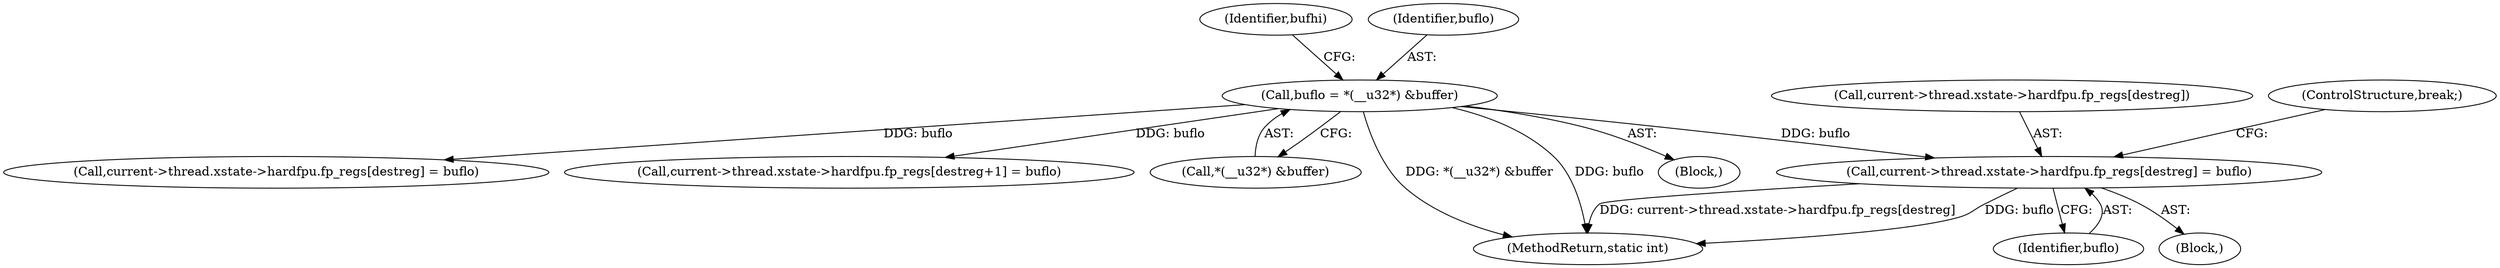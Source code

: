 digraph "0_linux_a8b0ca17b80e92faab46ee7179ba9e99ccb61233_24@API" {
"1000217" [label="(Call,current->thread.xstate->hardfpu.fp_regs[destreg] = buflo)"];
"1000197" [label="(Call,buflo = *(__u32*) &buffer)"];
"1000144" [label="(Block,)"];
"1000199" [label="(Call,*(__u32*) &buffer)"];
"1000218" [label="(Call,current->thread.xstate->hardfpu.fp_regs[destreg])"];
"1000235" [label="(Call,current->thread.xstate->hardfpu.fp_regs[destreg] = buflo)"];
"1000217" [label="(Call,current->thread.xstate->hardfpu.fp_regs[destreg] = buflo)"];
"1000278" [label="(Call,current->thread.xstate->hardfpu.fp_regs[destreg+1] = buflo)"];
"1000205" [label="(Identifier,bufhi)"];
"1000215" [label="(Block,)"];
"1000315" [label="(MethodReturn,static int)"];
"1000198" [label="(Identifier,buflo)"];
"1000230" [label="(ControlStructure,break;)"];
"1000197" [label="(Call,buflo = *(__u32*) &buffer)"];
"1000229" [label="(Identifier,buflo)"];
"1000217" -> "1000215"  [label="AST: "];
"1000217" -> "1000229"  [label="CFG: "];
"1000218" -> "1000217"  [label="AST: "];
"1000229" -> "1000217"  [label="AST: "];
"1000230" -> "1000217"  [label="CFG: "];
"1000217" -> "1000315"  [label="DDG: buflo"];
"1000217" -> "1000315"  [label="DDG: current->thread.xstate->hardfpu.fp_regs[destreg]"];
"1000197" -> "1000217"  [label="DDG: buflo"];
"1000197" -> "1000144"  [label="AST: "];
"1000197" -> "1000199"  [label="CFG: "];
"1000198" -> "1000197"  [label="AST: "];
"1000199" -> "1000197"  [label="AST: "];
"1000205" -> "1000197"  [label="CFG: "];
"1000197" -> "1000315"  [label="DDG: *(__u32*) &buffer"];
"1000197" -> "1000315"  [label="DDG: buflo"];
"1000197" -> "1000235"  [label="DDG: buflo"];
"1000197" -> "1000278"  [label="DDG: buflo"];
}
